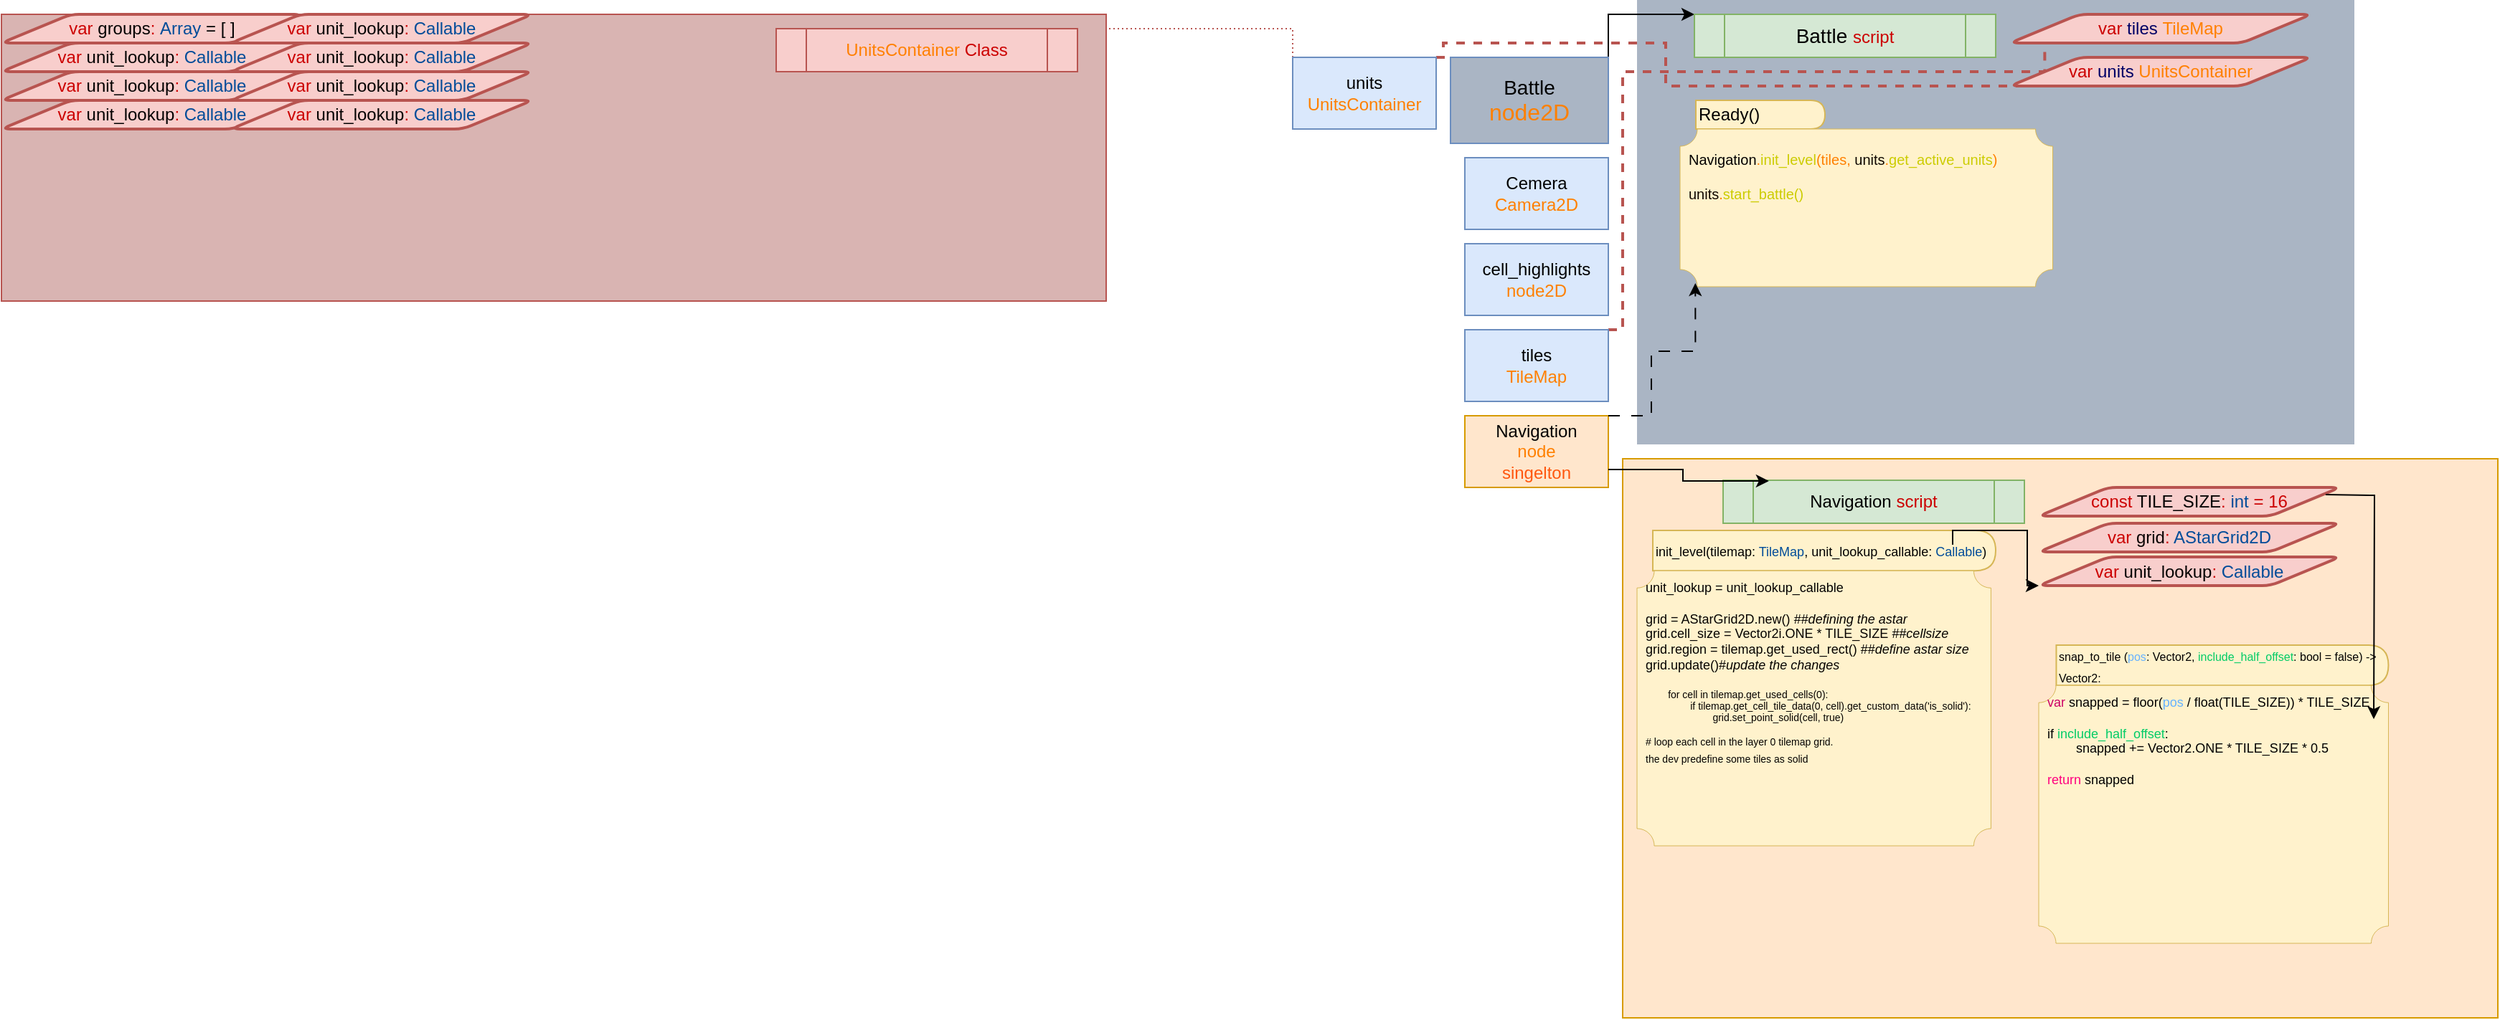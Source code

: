 <mxfile version="24.8.1">
  <diagram name="‫עמוד-1‬" id="4UTmtsU5IGrYidXw7zGl">
    <mxGraphModel dx="1554" dy="467" grid="1" gridSize="10" guides="1" tooltips="1" connect="1" arrows="1" fold="1" page="1" pageScale="1" pageWidth="1169" pageHeight="827" math="0" shadow="0">
      <root>
        <mxCell id="0" />
        <mxCell id="1" parent="0" />
        <mxCell id="lPmOptHhdy0TYfp4bBg2-40" value="" style="rounded=0;whiteSpace=wrap;html=1;fillColor=#ffe6cc;strokeColor=#d79b00;fillStyle=auto;shadow=0;movable=0;resizable=0;rotatable=0;deletable=0;editable=0;locked=1;connectable=0;" vertex="1" parent="1">
          <mxGeometry x="710" y="320" width="610" height="390" as="geometry" />
        </mxCell>
        <mxCell id="lPmOptHhdy0TYfp4bBg2-33" value="" style="rounded=0;whiteSpace=wrap;html=1;fillColor=#AAB5C4;strokeColor=none;fillStyle=auto;shadow=0;movable=0;resizable=0;rotatable=0;deletable=0;editable=0;locked=1;connectable=0;" vertex="1" parent="1">
          <mxGeometry x="720" width="500" height="310" as="geometry" />
        </mxCell>
        <mxCell id="lPmOptHhdy0TYfp4bBg2-23" style="edgeStyle=orthogonalEdgeStyle;rounded=0;orthogonalLoop=1;jettySize=auto;html=1;exitX=1;exitY=0;exitDx=0;exitDy=0;entryX=0;entryY=0;entryDx=0;entryDy=0;" edge="1" parent="1" source="lPmOptHhdy0TYfp4bBg2-1" target="lPmOptHhdy0TYfp4bBg2-19">
          <mxGeometry relative="1" as="geometry">
            <Array as="points">
              <mxPoint x="700" y="10" />
            </Array>
          </mxGeometry>
        </mxCell>
        <mxCell id="lPmOptHhdy0TYfp4bBg2-1" value="&lt;font style=&quot;font-size: 14px;&quot;&gt;Battle&lt;/font&gt;&lt;div&gt;&lt;font size=&quot;3&quot; color=&quot;#ff8000&quot;&gt;node2D&lt;/font&gt;&lt;/div&gt;" style="rounded=0;whiteSpace=wrap;html=1;fillColor=#AAB5C4;strokeColor=#6c8ebf;" vertex="1" parent="1">
          <mxGeometry x="590" y="40" width="110" height="60" as="geometry" />
        </mxCell>
        <mxCell id="lPmOptHhdy0TYfp4bBg2-25" style="edgeStyle=orthogonalEdgeStyle;rounded=0;orthogonalLoop=1;jettySize=auto;html=1;exitX=1;exitY=0;exitDx=0;exitDy=0;entryX=0;entryY=0.5;entryDx=0;entryDy=0;endArrow=none;endFill=0;dashed=1;strokeWidth=2;fillColor=#f8cecc;strokeColor=#b85450;" edge="1" parent="1" source="lPmOptHhdy0TYfp4bBg2-2" target="lPmOptHhdy0TYfp4bBg2-21">
          <mxGeometry relative="1" as="geometry">
            <Array as="points">
              <mxPoint x="710" y="230" />
              <mxPoint x="710" y="50" />
              <mxPoint x="1004" y="50" />
            </Array>
          </mxGeometry>
        </mxCell>
        <mxCell id="lPmOptHhdy0TYfp4bBg2-2" value="tiles&lt;div&gt;&lt;font color=&quot;#ff8000&quot;&gt;TileMap&lt;/font&gt;&lt;/div&gt;" style="rounded=0;whiteSpace=wrap;html=1;fillColor=#dae8fc;strokeColor=#6c8ebf;" vertex="1" parent="1">
          <mxGeometry x="600" y="230" width="100" height="50" as="geometry" />
        </mxCell>
        <mxCell id="lPmOptHhdy0TYfp4bBg2-3" value="&lt;font style=&quot;font-size: 12px;&quot;&gt;cell_highlights&lt;/font&gt;&lt;div&gt;&lt;font style=&quot;font-size: 12px;&quot; color=&quot;#ff8000&quot;&gt;node2D&lt;/font&gt;&lt;/div&gt;" style="rounded=0;whiteSpace=wrap;html=1;fillColor=#dae8fc;strokeColor=#6c8ebf;" vertex="1" parent="1">
          <mxGeometry x="600" y="170" width="100" height="50" as="geometry" />
        </mxCell>
        <mxCell id="lPmOptHhdy0TYfp4bBg2-24" style="edgeStyle=orthogonalEdgeStyle;rounded=0;orthogonalLoop=1;jettySize=auto;html=1;exitX=1;exitY=0;exitDx=0;exitDy=0;entryX=0;entryY=0.75;entryDx=0;entryDy=0;dashed=1;fillColor=#f8cecc;strokeColor=#b85450;strokeWidth=2;endArrow=none;endFill=0;" edge="1" parent="1" source="lPmOptHhdy0TYfp4bBg2-4" target="lPmOptHhdy0TYfp4bBg2-22">
          <mxGeometry relative="1" as="geometry">
            <Array as="points">
              <mxPoint x="585" y="30" />
              <mxPoint x="740" y="30" />
              <mxPoint x="740" y="60" />
              <mxPoint x="1014" y="60" />
              <mxPoint x="1014" y="54" />
            </Array>
          </mxGeometry>
        </mxCell>
        <mxCell id="lPmOptHhdy0TYfp4bBg2-61" style="edgeStyle=orthogonalEdgeStyle;rounded=0;orthogonalLoop=1;jettySize=auto;html=1;exitX=0;exitY=0;exitDx=0;exitDy=0;entryX=1;entryY=0;entryDx=0;entryDy=0;endArrow=none;endFill=0;dashed=1;dashPattern=1 2;fillColor=#f8cecc;strokeColor=#b85450;" edge="1" parent="1" source="lPmOptHhdy0TYfp4bBg2-4" target="lPmOptHhdy0TYfp4bBg2-59">
          <mxGeometry relative="1" as="geometry" />
        </mxCell>
        <mxCell id="lPmOptHhdy0TYfp4bBg2-4" value="units&lt;div&gt;&lt;font style=&quot;font-size: 12px;&quot; color=&quot;#ff8000&quot;&gt;UnitsContainer&lt;/font&gt;&lt;/div&gt;" style="rounded=0;whiteSpace=wrap;html=1;fillColor=#dae8fc;strokeColor=#6c8ebf;" vertex="1" parent="1">
          <mxGeometry x="480" y="40" width="100" height="50" as="geometry" />
        </mxCell>
        <mxCell id="lPmOptHhdy0TYfp4bBg2-5" value="&lt;div&gt;&lt;font style=&quot;font-size: 12px;&quot;&gt;Cemera&lt;/font&gt;&lt;/div&gt;&lt;div&gt;&lt;font style=&quot;font-size: 12px;&quot; color=&quot;#ff8000&quot;&gt;Camera2D&lt;/font&gt;&lt;/div&gt;" style="rounded=0;whiteSpace=wrap;html=1;fillColor=#dae8fc;strokeColor=#6c8ebf;" vertex="1" parent="1">
          <mxGeometry x="600" y="110" width="100" height="50" as="geometry" />
        </mxCell>
        <mxCell id="lPmOptHhdy0TYfp4bBg2-15" value="Navigation&lt;div&gt;&lt;font color=&quot;#ff8000&quot;&gt;node&lt;/font&gt;&lt;/div&gt;&lt;div&gt;&lt;font color=&quot;#ff570f&quot;&gt;singelton&lt;/font&gt;&lt;/div&gt;" style="rounded=0;whiteSpace=wrap;html=1;fillColor=#ffe6cc;strokeColor=#d79b00;" vertex="1" parent="1">
          <mxGeometry x="600" y="290" width="100" height="50" as="geometry" />
        </mxCell>
        <mxCell id="lPmOptHhdy0TYfp4bBg2-19" value="&lt;span style=&quot;font-size: 14px;&quot;&gt;Battle&amp;nbsp;&lt;/span&gt;&lt;font color=&quot;#cc0000&quot;&gt;script&lt;/font&gt;" style="shape=process;whiteSpace=wrap;html=1;backgroundOutline=1;fillColor=#d5e8d4;strokeColor=#82b366;" vertex="1" parent="1">
          <mxGeometry x="760" y="10" width="210" height="30" as="geometry" />
        </mxCell>
        <mxCell id="lPmOptHhdy0TYfp4bBg2-21" value="&lt;font color=&quot;#cc0000&quot;&gt;var &lt;/font&gt;&lt;font color=&quot;#000066&quot;&gt;tiles&amp;nbsp;&lt;/font&gt;&lt;span style=&quot;color: rgb(255, 128, 0);&quot;&gt;TileMap&lt;/span&gt;" style="shape=parallelogram;html=1;strokeWidth=2;perimeter=parallelogramPerimeter;whiteSpace=wrap;rounded=1;arcSize=12;size=0.23;fillColor=#f8cecc;strokeColor=#b85450;" vertex="1" parent="1">
          <mxGeometry x="980" y="10" width="210" height="20" as="geometry" />
        </mxCell>
        <mxCell id="lPmOptHhdy0TYfp4bBg2-22" value="&lt;font color=&quot;#cc0000&quot;&gt;var &lt;/font&gt;&lt;font color=&quot;#000066&quot;&gt;units&amp;nbsp;&lt;/font&gt;&lt;span style=&quot;color: rgb(255, 128, 0);&quot;&gt;UnitsContainer&lt;/span&gt;" style="shape=parallelogram;html=1;strokeWidth=2;perimeter=parallelogramPerimeter;whiteSpace=wrap;rounded=1;arcSize=12;size=0.23;fillColor=#f8cecc;strokeColor=#b85450;" vertex="1" parent="1">
          <mxGeometry x="980" y="40" width="210" height="20" as="geometry" />
        </mxCell>
        <mxCell id="lPmOptHhdy0TYfp4bBg2-36" value="" style="group" vertex="1" connectable="0" parent="1">
          <mxGeometry x="750" y="70" width="259.77" height="130" as="geometry" />
        </mxCell>
        <mxCell id="lPmOptHhdy0TYfp4bBg2-11" value="Ready()" style="shape=delay;whiteSpace=wrap;html=1;fillColor=#fff2cc;strokeColor=#d6b656;align=left;" vertex="1" parent="lPmOptHhdy0TYfp4bBg2-36">
          <mxGeometry x="11" width="90" height="20" as="geometry" />
        </mxCell>
        <UserObject label="" Notes="#function for playing each sound, the arguments are the player node to play the sound, and the keyword from dic&#xa;#if we have the keyword in the sounds dictonary we continue if not return&#xa; #load the sound file to the player we choose&#xa;#play the sound" id="lPmOptHhdy0TYfp4bBg2-28">
          <mxCell style="html=1;overflow=block;blockSpacing=1;whiteSpace=wrap;fontSize=11.8;align=left;spacing=0;verticalAlign=top;strokeColor=#d6b656;fillOpacity=100;fillColor=#fff2cc;strokeWidth=NaN;lucidId=MKeQQ6PfqjTb;aspect=fixed;verticalLabelPosition=bottom;shape=mxgraph.basic.plaque;dx=6;" vertex="1" parent="lPmOptHhdy0TYfp4bBg2-36">
            <mxGeometry y="20" width="259.77" height="110" as="geometry" />
          </mxCell>
        </UserObject>
        <mxCell id="lPmOptHhdy0TYfp4bBg2-29" value="&lt;font color=&quot;#030100&quot;&gt;Navigation&lt;/font&gt;.&lt;font color=&quot;#cccc00&quot;&gt;init_level&lt;/font&gt;(tiles, &lt;font color=&quot;#0f0800&quot;&gt;units&lt;/font&gt;.&lt;font color=&quot;#cccc00&quot;&gt;get_active_units&lt;/font&gt;)&lt;div&gt;&lt;br&gt;&lt;/div&gt;&lt;div&gt;&lt;font color=&quot;#0f0800&quot;&gt;units&lt;/font&gt;.&lt;font color=&quot;#cccc00&quot;&gt;start_battle()&lt;/font&gt;&lt;br&gt;&lt;/div&gt;" style="strokeColor=none;fillColor=none;whiteSpace=wrap;fontSize=10;align=left;horizontal=1;verticalAlign=top;fontColor=#FF8000;html=1;" vertex="1" parent="lPmOptHhdy0TYfp4bBg2-28">
          <mxGeometry x="4.229" y="9.17" width="248.229" height="83.005" as="geometry" />
        </mxCell>
        <mxCell id="lPmOptHhdy0TYfp4bBg2-37" style="edgeStyle=orthogonalEdgeStyle;rounded=0;orthogonalLoop=1;jettySize=auto;html=1;exitX=1;exitY=0;exitDx=0;exitDy=0;entryX=0.041;entryY=0.977;entryDx=0;entryDy=0;entryPerimeter=0;dashed=1;dashPattern=8 8;" edge="1" parent="1" source="lPmOptHhdy0TYfp4bBg2-15" target="lPmOptHhdy0TYfp4bBg2-28">
          <mxGeometry relative="1" as="geometry">
            <Array as="points">
              <mxPoint x="730" y="290" />
              <mxPoint x="730" y="245" />
              <mxPoint x="761" y="245" />
            </Array>
          </mxGeometry>
        </mxCell>
        <mxCell id="lPmOptHhdy0TYfp4bBg2-38" value="Navigation&amp;nbsp;&lt;font color=&quot;#cc0000&quot;&gt;script&lt;/font&gt;" style="shape=process;whiteSpace=wrap;html=1;backgroundOutline=1;fillColor=#d5e8d4;strokeColor=#82b366;" vertex="1" parent="1">
          <mxGeometry x="780" y="335" width="210" height="30" as="geometry" />
        </mxCell>
        <mxCell id="lPmOptHhdy0TYfp4bBg2-39" style="edgeStyle=orthogonalEdgeStyle;rounded=0;orthogonalLoop=1;jettySize=auto;html=1;exitX=1;exitY=0.75;exitDx=0;exitDy=0;entryX=0.152;entryY=0.018;entryDx=0;entryDy=0;entryPerimeter=0;" edge="1" parent="1" source="lPmOptHhdy0TYfp4bBg2-15" target="lPmOptHhdy0TYfp4bBg2-38">
          <mxGeometry relative="1" as="geometry">
            <Array as="points">
              <mxPoint x="752" y="328" />
            </Array>
          </mxGeometry>
        </mxCell>
        <mxCell id="lPmOptHhdy0TYfp4bBg2-41" value="&lt;font color=&quot;#cc0000&quot;&gt;const &lt;/font&gt;&lt;font color=&quot;#030000&quot;&gt;TILE_SIZE&lt;/font&gt;&lt;font color=&quot;#cc0000&quot;&gt;: &lt;/font&gt;&lt;font color=&quot;#004c99&quot;&gt;int &lt;/font&gt;&lt;font color=&quot;#cc0000&quot;&gt;= 16&lt;/font&gt;" style="shape=parallelogram;html=1;strokeWidth=2;perimeter=parallelogramPerimeter;whiteSpace=wrap;rounded=1;arcSize=12;size=0.23;fillColor=#f8cecc;strokeColor=#b85450;" vertex="1" parent="1">
          <mxGeometry x="1000" y="340" width="210" height="20" as="geometry" />
        </mxCell>
        <mxCell id="lPmOptHhdy0TYfp4bBg2-42" value="&lt;font color=&quot;#cc0000&quot;&gt;var &lt;/font&gt;&lt;font color=&quot;#080000&quot;&gt;grid&lt;/font&gt;&lt;font color=&quot;#cc0000&quot;&gt;: &lt;/font&gt;&lt;font color=&quot;#004c99&quot;&gt;AStarGrid2D&lt;/font&gt;" style="shape=parallelogram;html=1;strokeWidth=2;perimeter=parallelogramPerimeter;whiteSpace=wrap;rounded=1;arcSize=12;size=0.23;fillColor=#f8cecc;strokeColor=#b85450;" vertex="1" parent="1">
          <mxGeometry x="1000" y="365" width="210" height="20" as="geometry" />
        </mxCell>
        <mxCell id="lPmOptHhdy0TYfp4bBg2-43" value="&lt;font color=&quot;#cc0000&quot;&gt;var &lt;/font&gt;&lt;font color=&quot;#030000&quot;&gt;unit_lookup&lt;/font&gt;&lt;font color=&quot;#cc0000&quot;&gt;: &lt;/font&gt;&lt;font color=&quot;#004c99&quot;&gt;Callable&lt;/font&gt;" style="shape=parallelogram;html=1;strokeWidth=2;perimeter=parallelogramPerimeter;whiteSpace=wrap;rounded=1;arcSize=12;size=0.23;fillColor=#f8cecc;strokeColor=#b85450;" vertex="1" parent="1">
          <mxGeometry x="1000" y="388.5" width="210" height="20" as="geometry" />
        </mxCell>
        <mxCell id="lPmOptHhdy0TYfp4bBg2-44" value="" style="group" vertex="1" connectable="0" parent="1">
          <mxGeometry x="720" y="370" width="270" height="220" as="geometry" />
        </mxCell>
        <mxCell id="lPmOptHhdy0TYfp4bBg2-45" value="&lt;font style=&quot;font-size: 9px;&quot;&gt;init_level(tilemap: &lt;font color=&quot;#004c99&quot;&gt;TileMap&lt;/font&gt;, unit_lookup_callable: &lt;font color=&quot;#004c99&quot;&gt;Callable&lt;/font&gt;)&lt;/font&gt;" style="shape=delay;whiteSpace=wrap;html=1;fillColor=#fff2cc;strokeColor=#d6b656;align=left;" vertex="1" parent="lPmOptHhdy0TYfp4bBg2-44">
          <mxGeometry x="11" width="239" height="28.115" as="geometry" />
        </mxCell>
        <UserObject label="" Notes="#function for playing each sound, the arguments are the player node to play the sound, and the keyword from dic&#xa;#if we have the keyword in the sounds dictonary we continue if not return&#xa; #load the sound file to the player we choose&#xa;#play the sound" id="lPmOptHhdy0TYfp4bBg2-46">
          <mxCell style="html=1;overflow=block;blockSpacing=1;whiteSpace=wrap;fontSize=11.8;align=left;spacing=0;verticalAlign=top;strokeColor=#d6b656;fillOpacity=100;fillColor=#fff2cc;strokeWidth=NaN;lucidId=MKeQQ6PfqjTb;aspect=fixed;verticalLabelPosition=bottom;shape=mxgraph.basic.plaque;dx=6;" vertex="1" parent="lPmOptHhdy0TYfp4bBg2-44">
            <mxGeometry y="28.115" width="246.709" height="191.885" as="geometry" />
          </mxCell>
        </UserObject>
        <mxCell id="lPmOptHhdy0TYfp4bBg2-47" value="&lt;div style=&quot;font-size: 9px;&quot;&gt;&lt;font style=&quot;font-size: 9px;&quot;&gt;&lt;font style=&quot;font-size: 9px;&quot; color=&quot;#030100&quot;&gt;unit_lookup = unit_lookup_callable&lt;/font&gt;&lt;br&gt;&lt;/font&gt;&lt;/div&gt;&lt;div style=&quot;font-size: 9px;&quot;&gt;&lt;font style=&quot;font-size: 9px;&quot;&gt;&lt;br&gt;&lt;/font&gt;&lt;/div&gt;&lt;div style=&quot;&quot;&gt;&lt;div style=&quot;font-size: 9px;&quot;&gt;&lt;span style=&quot;white-space: normal;&quot;&gt;&lt;font style=&quot;font-size: 9px;&quot; color=&quot;#050300&quot;&gt;grid = AStarGrid2D.new() &lt;i&gt;##defining the astar&lt;/i&gt;&lt;/font&gt;&lt;/span&gt;&lt;/div&gt;&lt;div style=&quot;font-size: 9px;&quot;&gt;&lt;span style=&quot;white-space: normal;&quot;&gt;&lt;font style=&quot;font-size: 9px;&quot; color=&quot;#050300&quot;&gt;grid.cell_size = Vector2i.ONE * TILE_SIZE &lt;i&gt;##cellsize&lt;/i&gt;&lt;/font&gt;&lt;/span&gt;&lt;/div&gt;&lt;div style=&quot;font-size: 9px;&quot;&gt;&lt;span style=&quot;white-space: normal;&quot;&gt;&lt;font style=&quot;font-size: 9px;&quot; color=&quot;#050300&quot;&gt;grid.region = tilemap.get_used_rect() ##&lt;i&gt;define astar size&lt;/i&gt;&lt;/font&gt;&lt;/span&gt;&lt;/div&gt;&lt;div style=&quot;font-size: 9px;&quot;&gt;&lt;span style=&quot;white-space: normal;&quot;&gt;&lt;font style=&quot;font-size: 9px;&quot; color=&quot;#050300&quot;&gt;grid.update()#&lt;i&gt;update the changes&lt;/i&gt;&lt;/font&gt;&lt;/span&gt;&lt;/div&gt;&lt;div style=&quot;font-size: 9px;&quot;&gt;&lt;span style=&quot;white-space: normal;&quot;&gt;&lt;font style=&quot;font-size: 9px;&quot; color=&quot;#050300&quot;&gt;&lt;i&gt;&lt;br&gt;&lt;/i&gt;&lt;/font&gt;&lt;/span&gt;&lt;/div&gt;&lt;div style=&quot;&quot;&gt;&lt;font style=&quot;&quot; color=&quot;#050300&quot;&gt;&lt;div style=&quot;font-size: 7px;&quot;&gt;&lt;span style=&quot;white-space: pre;&quot;&gt;&#x9;&lt;/span&gt;for cell in tilemap.get_used_cells(0):&lt;/div&gt;&lt;div style=&quot;font-size: 7px;&quot;&gt;&lt;span style=&quot;white-space: pre;&quot;&gt;&#x9;&lt;/span&gt;&lt;span style=&quot;white-space: pre;&quot;&gt;&#x9;&lt;/span&gt;if tilemap.get_cell_tile_data(0, cell).get_custom_data(&#39;is_solid&#39;):&lt;/div&gt;&lt;div style=&quot;font-size: 7px;&quot;&gt;&lt;span style=&quot;white-space: pre;&quot;&gt;&#x9;&lt;/span&gt;&lt;span style=&quot;white-space: pre;&quot;&gt;&#x9;&lt;/span&gt;&lt;span style=&quot;white-space: pre;&quot;&gt;&#x9;&lt;/span&gt;grid.set_point_solid(cell, true)&lt;/div&gt;&lt;div style=&quot;font-size: 7px;&quot;&gt;&lt;br&gt;&lt;/div&gt;&lt;div style=&quot;font-size: 7px;&quot;&gt;#&amp;nbsp;loop each cell in the layer 0 tilemap grid.&lt;/div&gt;&lt;div style=&quot;&quot;&gt;&lt;span style=&quot;font-size: 7px;&quot;&gt;the dev predefine some tiles as solid&lt;/span&gt;&lt;br&gt;&lt;/div&gt;&lt;/font&gt;&lt;/div&gt;&lt;/div&gt;" style="strokeColor=none;fillColor=none;whiteSpace=wrap;fontSize=10;align=left;horizontal=1;verticalAlign=top;fontColor=#FF8000;html=1;" vertex="1" parent="lPmOptHhdy0TYfp4bBg2-46">
          <mxGeometry x="3.865" width="242.844" height="146.198" as="geometry" />
        </mxCell>
        <mxCell id="lPmOptHhdy0TYfp4bBg2-51" style="edgeStyle=orthogonalEdgeStyle;rounded=0;orthogonalLoop=1;jettySize=auto;html=1;entryX=0;entryY=1;entryDx=0;entryDy=0;" edge="1" parent="1" target="lPmOptHhdy0TYfp4bBg2-43">
          <mxGeometry relative="1" as="geometry">
            <mxPoint x="940" y="380" as="sourcePoint" />
            <Array as="points">
              <mxPoint x="940" y="370" />
              <mxPoint x="992" y="370" />
              <mxPoint x="992" y="409" />
            </Array>
          </mxGeometry>
        </mxCell>
        <mxCell id="lPmOptHhdy0TYfp4bBg2-54" value="" style="group" vertex="1" connectable="0" parent="1">
          <mxGeometry x="1000" y="450" width="300" height="220" as="geometry" />
        </mxCell>
        <mxCell id="lPmOptHhdy0TYfp4bBg2-55" value="&lt;font style=&quot;font-size: 8px;&quot;&gt;snap_to_tile (&lt;font color=&quot;#66b2ff&quot;&gt;pos&lt;/font&gt;: Vector2, &lt;font color=&quot;#00cc66&quot;&gt;include_half_offset&lt;/font&gt;: bool = false) -&amp;gt; Vector2:&lt;/font&gt;" style="shape=delay;whiteSpace=wrap;html=1;fillColor=#fff2cc;strokeColor=#d6b656;align=left;" vertex="1" parent="lPmOptHhdy0TYfp4bBg2-54">
          <mxGeometry x="12.225" width="231.525" height="28.12" as="geometry" />
        </mxCell>
        <UserObject label="" Notes="#function for playing each sound, the arguments are the player node to play the sound, and the keyword from dic&#xa;#if we have the keyword in the sounds dictonary we continue if not return&#xa; #load the sound file to the player we choose&#xa;#play the sound" id="lPmOptHhdy0TYfp4bBg2-56">
          <mxCell style="html=1;overflow=block;blockSpacing=1;whiteSpace=wrap;fontSize=11.8;align=left;spacing=0;verticalAlign=top;strokeColor=#d6b656;fillOpacity=100;fillColor=#fff2cc;strokeWidth=NaN;lucidId=MKeQQ6PfqjTb;aspect=fixed;verticalLabelPosition=bottom;shape=mxgraph.basic.plaque;dx=6;" vertex="1" parent="lPmOptHhdy0TYfp4bBg2-54">
            <mxGeometry y="28.115" width="243.75" height="179.892" as="geometry" />
          </mxCell>
        </UserObject>
        <mxCell id="lPmOptHhdy0TYfp4bBg2-57" value="&lt;div style=&quot;font-size: 9px;&quot;&gt;&lt;div&gt;&lt;font color=&quot;#cc0066&quot;&gt;var &lt;/font&gt;&lt;font color=&quot;#000000&quot;&gt;snapped = floor(&lt;/font&gt;&lt;font color=&quot;#66b2ff&quot;&gt;pos &lt;/font&gt;&lt;font color=&quot;#000000&quot;&gt;/ float(TILE_SIZE)) * TILE_SIZE&lt;/font&gt;&lt;/div&gt;&lt;div&gt;&lt;span style=&quot;white-space:pre&quot;&gt;&lt;font color=&quot;#000000&quot;&gt;&#x9;&lt;/font&gt;&lt;/span&gt;&lt;/div&gt;&lt;div&gt;&lt;font color=&quot;#000000&quot;&gt;if &lt;/font&gt;&lt;font color=&quot;#00cc66&quot;&gt;include_half_offset&lt;/font&gt;&lt;font color=&quot;#000000&quot;&gt;:&lt;/font&gt;&lt;/div&gt;&lt;div&gt;&lt;font color=&quot;#000000&quot;&gt;&lt;span style=&quot;white-space:pre&quot;&gt;&#x9;&lt;/span&gt;snapped += Vector2.ONE * TILE_SIZE * 0.5&lt;/font&gt;&lt;/div&gt;&lt;div&gt;&lt;span style=&quot;white-space:pre&quot;&gt;&lt;font color=&quot;#000000&quot;&gt;&#x9;&lt;/font&gt;&lt;/span&gt;&lt;/div&gt;&lt;div&gt;&lt;font color=&quot;#ff0080&quot;&gt;return &lt;/font&gt;&lt;font color=&quot;#000000&quot;&gt;snapped&lt;/font&gt;&lt;/div&gt;&lt;/div&gt;" style="strokeColor=none;fillColor=none;whiteSpace=wrap;fontSize=10;align=left;horizontal=1;verticalAlign=top;fontColor=#FF8000;html=1;" vertex="1" parent="lPmOptHhdy0TYfp4bBg2-56">
          <mxGeometry x="3.628" width="240.122" height="137.062" as="geometry" />
        </mxCell>
        <mxCell id="lPmOptHhdy0TYfp4bBg2-58" style="edgeStyle=orthogonalEdgeStyle;rounded=0;orthogonalLoop=1;jettySize=auto;html=1;exitX=1;exitY=0;exitDx=0;exitDy=0;entryX=0.999;entryY=0.135;entryDx=0;entryDy=0;entryPerimeter=0;" edge="1" parent="1">
          <mxGeometry relative="1" as="geometry">
            <mxPoint x="1200" y="345" as="sourcePoint" />
            <mxPoint x="1233.51" y="501.618" as="targetPoint" />
          </mxGeometry>
        </mxCell>
        <mxCell id="lPmOptHhdy0TYfp4bBg2-59" value="" style="rounded=0;whiteSpace=wrap;html=1;fillColor=#D9B4B2;strokeColor=#b85450;fillStyle=auto;shadow=0;movable=0;resizable=0;rotatable=0;deletable=0;editable=0;locked=1;connectable=0;" vertex="1" parent="1">
          <mxGeometry x="-420" y="10" width="770" height="200" as="geometry" />
        </mxCell>
        <mxCell id="lPmOptHhdy0TYfp4bBg2-60" value="&lt;span style=&quot;color: rgb(255, 128, 0);&quot;&gt;UnitsContainer&amp;nbsp;&lt;/span&gt;&lt;font color=&quot;#cc0000&quot;&gt;Class&lt;/font&gt;" style="shape=process;whiteSpace=wrap;html=1;backgroundOutline=1;fillColor=#f8cecc;strokeColor=#b85450;" vertex="1" parent="1">
          <mxGeometry x="120" y="20" width="210" height="30" as="geometry" />
        </mxCell>
        <mxCell id="lPmOptHhdy0TYfp4bBg2-63" value="&lt;font color=&quot;#cc0000&quot;&gt;var&amp;nbsp;&lt;/font&gt;&lt;font color=&quot;#030000&quot;&gt;groups&lt;/font&gt;&lt;font color=&quot;#cc0000&quot;&gt;:&amp;nbsp;&lt;/font&gt;&lt;font color=&quot;#004c99&quot;&gt;Array &lt;/font&gt;= [ ]" style="shape=parallelogram;html=1;strokeWidth=2;perimeter=parallelogramPerimeter;whiteSpace=wrap;rounded=1;arcSize=12;size=0.23;fillColor=#f8cecc;strokeColor=#b85450;" vertex="1" parent="1">
          <mxGeometry x="-420" y="10" width="210" height="20" as="geometry" />
        </mxCell>
        <mxCell id="lPmOptHhdy0TYfp4bBg2-64" value="&lt;font color=&quot;#cc0000&quot;&gt;var &lt;/font&gt;&lt;font color=&quot;#030000&quot;&gt;unit_lookup&lt;/font&gt;&lt;font color=&quot;#cc0000&quot;&gt;: &lt;/font&gt;&lt;font color=&quot;#004c99&quot;&gt;Callable&lt;/font&gt;" style="shape=parallelogram;html=1;strokeWidth=2;perimeter=parallelogramPerimeter;whiteSpace=wrap;rounded=1;arcSize=12;size=0.23;fillColor=#f8cecc;strokeColor=#b85450;" vertex="1" parent="1">
          <mxGeometry x="-420" y="30" width="210" height="20" as="geometry" />
        </mxCell>
        <mxCell id="lPmOptHhdy0TYfp4bBg2-65" value="&lt;font color=&quot;#cc0000&quot;&gt;var &lt;/font&gt;&lt;font color=&quot;#030000&quot;&gt;unit_lookup&lt;/font&gt;&lt;font color=&quot;#cc0000&quot;&gt;: &lt;/font&gt;&lt;font color=&quot;#004c99&quot;&gt;Callable&lt;/font&gt;" style="shape=parallelogram;html=1;strokeWidth=2;perimeter=parallelogramPerimeter;whiteSpace=wrap;rounded=1;arcSize=12;size=0.23;fillColor=#f8cecc;strokeColor=#b85450;" vertex="1" parent="1">
          <mxGeometry x="-420" y="50" width="210" height="20" as="geometry" />
        </mxCell>
        <mxCell id="lPmOptHhdy0TYfp4bBg2-66" value="&lt;font color=&quot;#cc0000&quot;&gt;var &lt;/font&gt;&lt;font color=&quot;#030000&quot;&gt;unit_lookup&lt;/font&gt;&lt;font color=&quot;#cc0000&quot;&gt;: &lt;/font&gt;&lt;font color=&quot;#004c99&quot;&gt;Callable&lt;/font&gt;" style="shape=parallelogram;html=1;strokeWidth=2;perimeter=parallelogramPerimeter;whiteSpace=wrap;rounded=1;arcSize=12;size=0.23;fillColor=#f8cecc;strokeColor=#b85450;" vertex="1" parent="1">
          <mxGeometry x="-420" y="70" width="210" height="20" as="geometry" />
        </mxCell>
        <mxCell id="lPmOptHhdy0TYfp4bBg2-67" value="&lt;font color=&quot;#cc0000&quot;&gt;var &lt;/font&gt;&lt;font color=&quot;#030000&quot;&gt;unit_lookup&lt;/font&gt;&lt;font color=&quot;#cc0000&quot;&gt;: &lt;/font&gt;&lt;font color=&quot;#004c99&quot;&gt;Callable&lt;/font&gt;" style="shape=parallelogram;html=1;strokeWidth=2;perimeter=parallelogramPerimeter;whiteSpace=wrap;rounded=1;arcSize=12;size=0.23;fillColor=#f8cecc;strokeColor=#b85450;" vertex="1" parent="1">
          <mxGeometry x="-260" y="10" width="210" height="20" as="geometry" />
        </mxCell>
        <mxCell id="lPmOptHhdy0TYfp4bBg2-68" value="&lt;font color=&quot;#cc0000&quot;&gt;var &lt;/font&gt;&lt;font color=&quot;#030000&quot;&gt;unit_lookup&lt;/font&gt;&lt;font color=&quot;#cc0000&quot;&gt;: &lt;/font&gt;&lt;font color=&quot;#004c99&quot;&gt;Callable&lt;/font&gt;" style="shape=parallelogram;html=1;strokeWidth=2;perimeter=parallelogramPerimeter;whiteSpace=wrap;rounded=1;arcSize=12;size=0.23;fillColor=#f8cecc;strokeColor=#b85450;" vertex="1" parent="1">
          <mxGeometry x="-260" y="30" width="210" height="20" as="geometry" />
        </mxCell>
        <mxCell id="lPmOptHhdy0TYfp4bBg2-69" value="&lt;font color=&quot;#cc0000&quot;&gt;var &lt;/font&gt;&lt;font color=&quot;#030000&quot;&gt;unit_lookup&lt;/font&gt;&lt;font color=&quot;#cc0000&quot;&gt;: &lt;/font&gt;&lt;font color=&quot;#004c99&quot;&gt;Callable&lt;/font&gt;" style="shape=parallelogram;html=1;strokeWidth=2;perimeter=parallelogramPerimeter;whiteSpace=wrap;rounded=1;arcSize=12;size=0.23;fillColor=#f8cecc;strokeColor=#b85450;" vertex="1" parent="1">
          <mxGeometry x="-260" y="50" width="210" height="20" as="geometry" />
        </mxCell>
        <mxCell id="lPmOptHhdy0TYfp4bBg2-70" value="&lt;font color=&quot;#cc0000&quot;&gt;var &lt;/font&gt;&lt;font color=&quot;#030000&quot;&gt;unit_lookup&lt;/font&gt;&lt;font color=&quot;#cc0000&quot;&gt;: &lt;/font&gt;&lt;font color=&quot;#004c99&quot;&gt;Callable&lt;/font&gt;" style="shape=parallelogram;html=1;strokeWidth=2;perimeter=parallelogramPerimeter;whiteSpace=wrap;rounded=1;arcSize=12;size=0.23;fillColor=#f8cecc;strokeColor=#b85450;" vertex="1" parent="1">
          <mxGeometry x="-260" y="70" width="210" height="20" as="geometry" />
        </mxCell>
      </root>
    </mxGraphModel>
  </diagram>
</mxfile>
